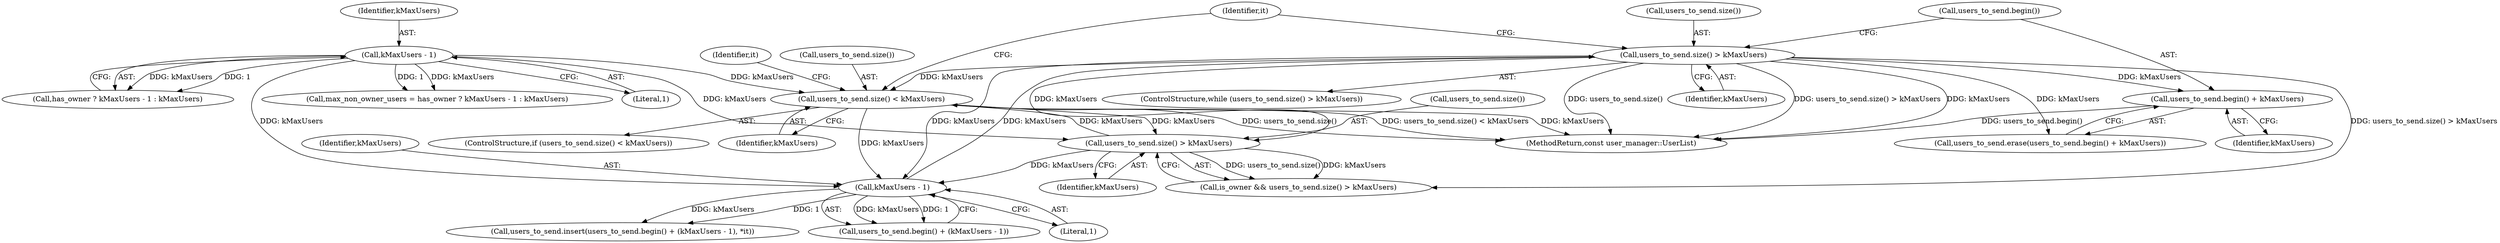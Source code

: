 digraph "1_Chrome_c66b1fc49870c514b1c1e8b53498153176d7ec2b_5@API" {
"1000186" [label="(Call,users_to_send.begin() + kMaxUsers)"];
"1000182" [label="(Call,users_to_send.size() > kMaxUsers)"];
"1000176" [label="(Call,kMaxUsers - 1)"];
"1000191" [label="(Call,users_to_send.size() < kMaxUsers)"];
"1000169" [label="(Call,users_to_send.size() > kMaxUsers)"];
"1000115" [label="(Call,kMaxUsers - 1)"];
"1000187" [label="(Call,users_to_send.begin())"];
"1000188" [label="(Identifier,kMaxUsers)"];
"1000177" [label="(Identifier,kMaxUsers)"];
"1000117" [label="(Literal,1)"];
"1000181" [label="(ControlStructure,while (users_to_send.size() > kMaxUsers))"];
"1000111" [label="(Call,max_non_owner_users = has_owner ? kMaxUsers - 1 : kMaxUsers)"];
"1000190" [label="(ControlStructure,if (users_to_send.size() < kMaxUsers))"];
"1000173" [label="(Call,users_to_send.insert(users_to_send.begin() + (kMaxUsers - 1), *it))"];
"1000171" [label="(Identifier,kMaxUsers)"];
"1000113" [label="(Call,has_owner ? kMaxUsers - 1 : kMaxUsers)"];
"1000192" [label="(Call,users_to_send.size())"];
"1000182" [label="(Call,users_to_send.size() > kMaxUsers)"];
"1000183" [label="(Call,users_to_send.size())"];
"1000115" [label="(Call,kMaxUsers - 1)"];
"1000200" [label="(MethodReturn,const user_manager::UserList)"];
"1000184" [label="(Identifier,kMaxUsers)"];
"1000169" [label="(Call,users_to_send.size() > kMaxUsers)"];
"1000170" [label="(Call,users_to_send.size())"];
"1000176" [label="(Call,kMaxUsers - 1)"];
"1000174" [label="(Call,users_to_send.begin() + (kMaxUsers - 1))"];
"1000132" [label="(Identifier,it)"];
"1000116" [label="(Identifier,kMaxUsers)"];
"1000186" [label="(Call,users_to_send.begin() + kMaxUsers)"];
"1000167" [label="(Call,is_owner && users_to_send.size() > kMaxUsers)"];
"1000178" [label="(Literal,1)"];
"1000185" [label="(Call,users_to_send.erase(users_to_send.begin() + kMaxUsers))"];
"1000191" [label="(Call,users_to_send.size() < kMaxUsers)"];
"1000197" [label="(Identifier,it)"];
"1000193" [label="(Identifier,kMaxUsers)"];
"1000186" -> "1000185"  [label="AST: "];
"1000186" -> "1000188"  [label="CFG: "];
"1000187" -> "1000186"  [label="AST: "];
"1000188" -> "1000186"  [label="AST: "];
"1000185" -> "1000186"  [label="CFG: "];
"1000186" -> "1000200"  [label="DDG: users_to_send.begin()"];
"1000182" -> "1000186"  [label="DDG: kMaxUsers"];
"1000182" -> "1000181"  [label="AST: "];
"1000182" -> "1000184"  [label="CFG: "];
"1000183" -> "1000182"  [label="AST: "];
"1000184" -> "1000182"  [label="AST: "];
"1000187" -> "1000182"  [label="CFG: "];
"1000132" -> "1000182"  [label="CFG: "];
"1000182" -> "1000200"  [label="DDG: users_to_send.size() > kMaxUsers"];
"1000182" -> "1000200"  [label="DDG: kMaxUsers"];
"1000182" -> "1000200"  [label="DDG: users_to_send.size()"];
"1000182" -> "1000167"  [label="DDG: users_to_send.size() > kMaxUsers"];
"1000182" -> "1000169"  [label="DDG: kMaxUsers"];
"1000182" -> "1000176"  [label="DDG: kMaxUsers"];
"1000176" -> "1000182"  [label="DDG: kMaxUsers"];
"1000182" -> "1000185"  [label="DDG: kMaxUsers"];
"1000182" -> "1000191"  [label="DDG: kMaxUsers"];
"1000176" -> "1000174"  [label="AST: "];
"1000176" -> "1000178"  [label="CFG: "];
"1000177" -> "1000176"  [label="AST: "];
"1000178" -> "1000176"  [label="AST: "];
"1000174" -> "1000176"  [label="CFG: "];
"1000176" -> "1000173"  [label="DDG: kMaxUsers"];
"1000176" -> "1000173"  [label="DDG: 1"];
"1000176" -> "1000174"  [label="DDG: kMaxUsers"];
"1000176" -> "1000174"  [label="DDG: 1"];
"1000191" -> "1000176"  [label="DDG: kMaxUsers"];
"1000169" -> "1000176"  [label="DDG: kMaxUsers"];
"1000115" -> "1000176"  [label="DDG: kMaxUsers"];
"1000191" -> "1000190"  [label="AST: "];
"1000191" -> "1000193"  [label="CFG: "];
"1000192" -> "1000191"  [label="AST: "];
"1000193" -> "1000191"  [label="AST: "];
"1000197" -> "1000191"  [label="CFG: "];
"1000132" -> "1000191"  [label="CFG: "];
"1000191" -> "1000200"  [label="DDG: users_to_send.size() < kMaxUsers"];
"1000191" -> "1000200"  [label="DDG: kMaxUsers"];
"1000191" -> "1000200"  [label="DDG: users_to_send.size()"];
"1000191" -> "1000169"  [label="DDG: kMaxUsers"];
"1000169" -> "1000191"  [label="DDG: kMaxUsers"];
"1000115" -> "1000191"  [label="DDG: kMaxUsers"];
"1000169" -> "1000167"  [label="AST: "];
"1000169" -> "1000171"  [label="CFG: "];
"1000170" -> "1000169"  [label="AST: "];
"1000171" -> "1000169"  [label="AST: "];
"1000167" -> "1000169"  [label="CFG: "];
"1000169" -> "1000167"  [label="DDG: users_to_send.size()"];
"1000169" -> "1000167"  [label="DDG: kMaxUsers"];
"1000115" -> "1000169"  [label="DDG: kMaxUsers"];
"1000115" -> "1000113"  [label="AST: "];
"1000115" -> "1000117"  [label="CFG: "];
"1000116" -> "1000115"  [label="AST: "];
"1000117" -> "1000115"  [label="AST: "];
"1000113" -> "1000115"  [label="CFG: "];
"1000115" -> "1000111"  [label="DDG: kMaxUsers"];
"1000115" -> "1000111"  [label="DDG: 1"];
"1000115" -> "1000113"  [label="DDG: kMaxUsers"];
"1000115" -> "1000113"  [label="DDG: 1"];
}

